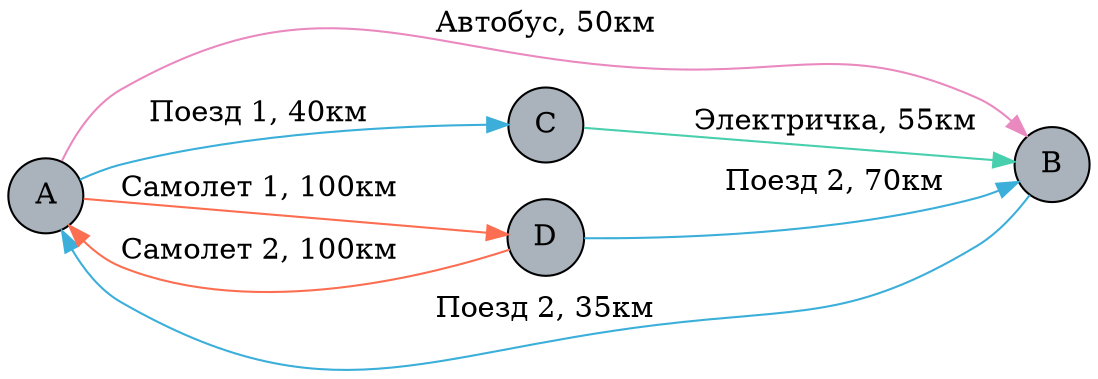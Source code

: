 # train 		= 3bafda
# local train 	= 48cfad
# bus 			= ea89bf
# taxi			= f6bb42
# plane			= fc6e51
# light			= aab2bc
# dark			= 434a54
digraph example {
	rankdir = LR;
	node [style=filled, shape=circle, fillcolor="#aab2bc", fontcolor="#000000"];
	A;
	B;
	C;
	D;
	A -> B [label="Автобус, 50км", color="#ea89bf"];
	A -> D [label="Самолет 1, 100км", color="#fc6e51"];
	A -> C [label="Поезд 1, 40км", color="#3bafda"];
	B -> A [label="Поезд 2, 35км", color="#3bafda"];
	C -> B [label="Электричка, 55км", color="#48cfad"];
	D -> A [label="Самолет 2, 100км", color="#fc6e51"];
	D -> B [label="Поезд 2, 70км", color="#3bafda"];
}